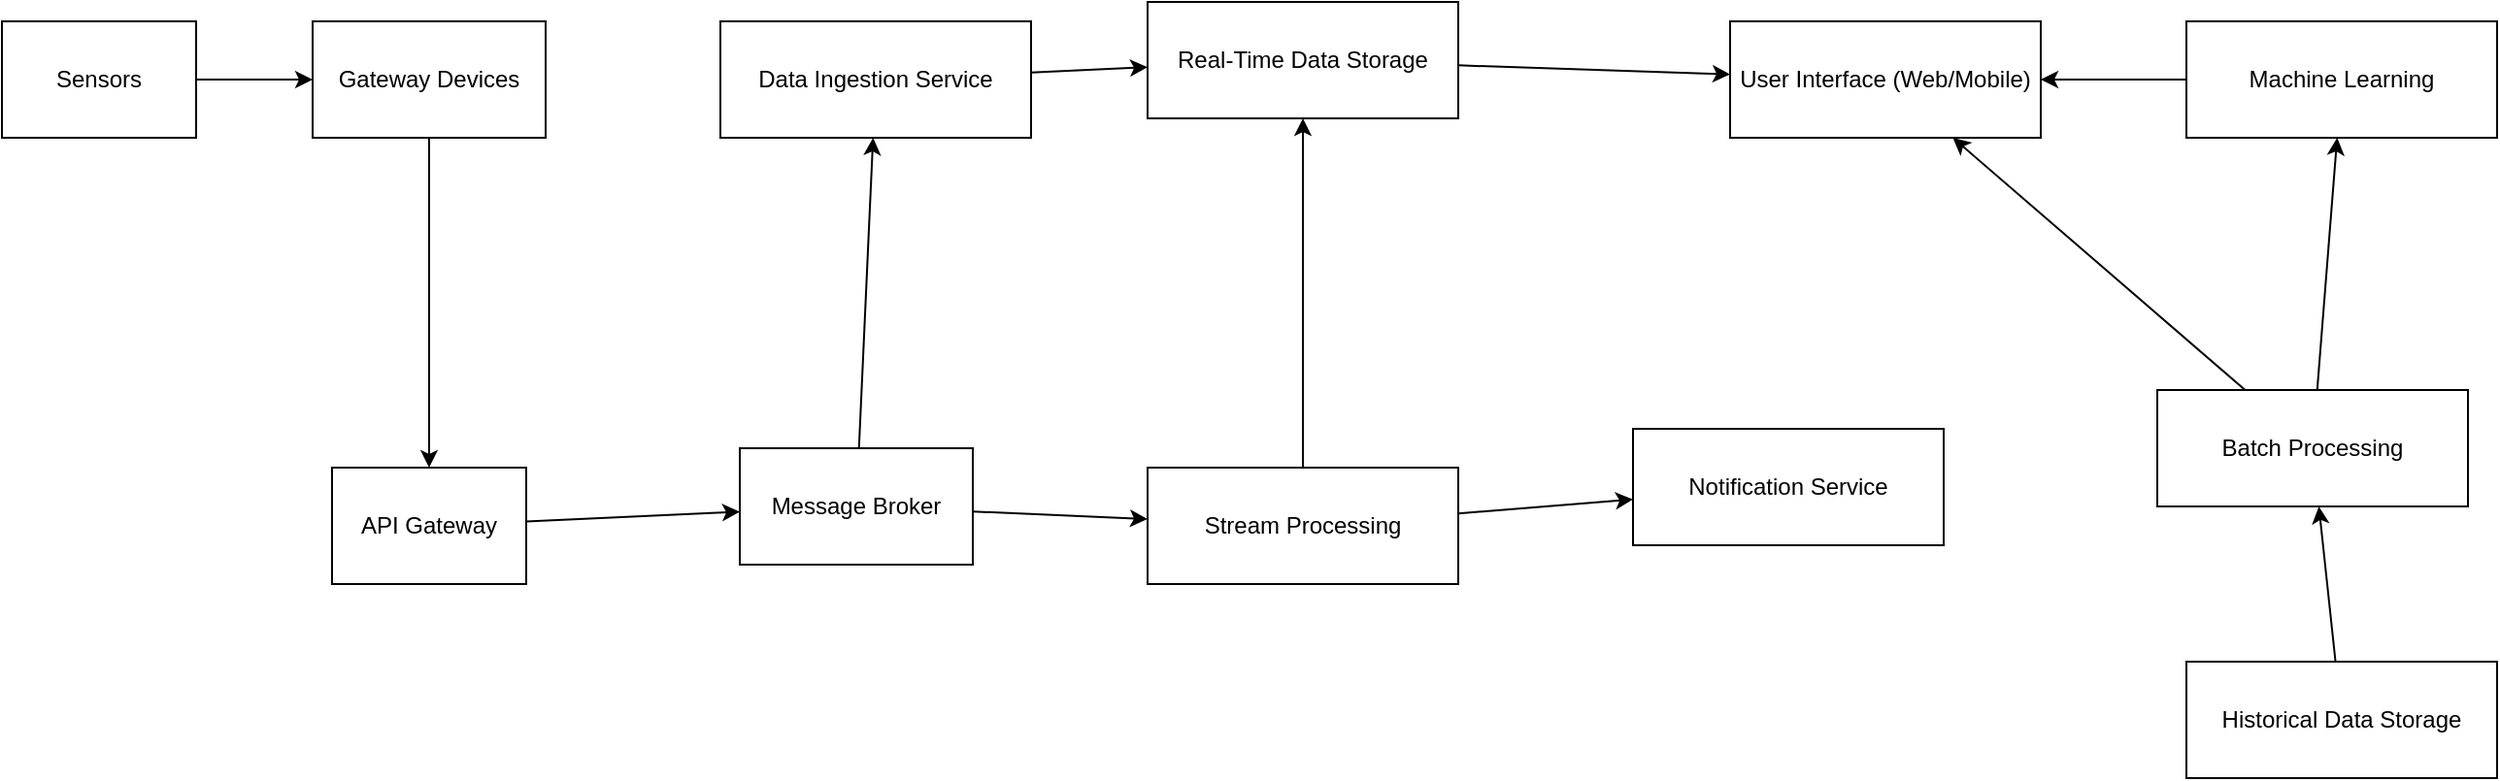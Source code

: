 <mxfile version="24.7.0" type="github">
  <diagram name="Healthcare Monitoring System" id="RCJK92JgkIpZ5ffQ0cAp">
    <mxGraphModel dx="1386" dy="751" grid="1" gridSize="10" guides="1" tooltips="1" connect="1" arrows="1" fold="1" page="1" pageScale="1" pageWidth="850" pageHeight="1100" math="0" shadow="0">
      <root>
        <mxCell id="0" />
        <mxCell id="1" parent="0" />
        <mxCell id="-xu2i4agDCyX6zZIiKQX-1" value="Sensors" style="rounded=0;whiteSpace=wrap;html=1;" vertex="1" parent="1">
          <mxGeometry x="70" y="20" width="100" height="60" as="geometry" />
        </mxCell>
        <mxCell id="-xu2i4agDCyX6zZIiKQX-2" value="Gateway Devices" style="rounded=0;whiteSpace=wrap;html=1;" vertex="1" parent="1">
          <mxGeometry x="230" y="20" width="120" height="60" as="geometry" />
        </mxCell>
        <mxCell id="-xu2i4agDCyX6zZIiKQX-3" value="API Gateway" style="rounded=0;whiteSpace=wrap;html=1;" vertex="1" parent="1">
          <mxGeometry x="240" y="250" width="100" height="60" as="geometry" />
        </mxCell>
        <mxCell id="-xu2i4agDCyX6zZIiKQX-4" value="Message Broker" style="rounded=0;whiteSpace=wrap;html=1;" vertex="1" parent="1">
          <mxGeometry x="450" y="240" width="120" height="60" as="geometry" />
        </mxCell>
        <mxCell id="-xu2i4agDCyX6zZIiKQX-5" value="Data Ingestion Service" style="rounded=0;whiteSpace=wrap;html=1;" vertex="1" parent="1">
          <mxGeometry x="440" y="20" width="160" height="60" as="geometry" />
        </mxCell>
        <mxCell id="-xu2i4agDCyX6zZIiKQX-6" value="Stream Processing" style="rounded=0;whiteSpace=wrap;html=1;" vertex="1" parent="1">
          <mxGeometry x="660" y="250" width="160" height="60" as="geometry" />
        </mxCell>
        <mxCell id="-xu2i4agDCyX6zZIiKQX-7" value="Notification Service" style="rounded=0;whiteSpace=wrap;html=1;" vertex="1" parent="1">
          <mxGeometry x="910" y="230" width="160" height="60" as="geometry" />
        </mxCell>
        <mxCell id="-xu2i4agDCyX6zZIiKQX-8" value="Real-Time Data Storage" style="rounded=0;whiteSpace=wrap;html=1;" vertex="1" parent="1">
          <mxGeometry x="660" y="10" width="160" height="60" as="geometry" />
        </mxCell>
        <mxCell id="-xu2i4agDCyX6zZIiKQX-9" value="Historical Data Storage" style="rounded=0;whiteSpace=wrap;html=1;" vertex="1" parent="1">
          <mxGeometry x="1195" y="350" width="160" height="60" as="geometry" />
        </mxCell>
        <mxCell id="-xu2i4agDCyX6zZIiKQX-10" value="Batch Processing" style="rounded=0;whiteSpace=wrap;html=1;" vertex="1" parent="1">
          <mxGeometry x="1180" y="210" width="160" height="60" as="geometry" />
        </mxCell>
        <mxCell id="-xu2i4agDCyX6zZIiKQX-11" value="Machine Learning" style="rounded=0;whiteSpace=wrap;html=1;" vertex="1" parent="1">
          <mxGeometry x="1195" y="20" width="160" height="60" as="geometry" />
        </mxCell>
        <mxCell id="-xu2i4agDCyX6zZIiKQX-12" value="User Interface (Web/Mobile)" style="rounded=0;whiteSpace=wrap;html=1;" vertex="1" parent="1">
          <mxGeometry x="960" y="20" width="160" height="60" as="geometry" />
        </mxCell>
        <mxCell id="-xu2i4agDCyX6zZIiKQX-13" edge="1" parent="1" source="-xu2i4agDCyX6zZIiKQX-1" target="-xu2i4agDCyX6zZIiKQX-2">
          <mxGeometry relative="1" as="geometry" />
        </mxCell>
        <mxCell id="-xu2i4agDCyX6zZIiKQX-14" edge="1" parent="1" source="-xu2i4agDCyX6zZIiKQX-2" target="-xu2i4agDCyX6zZIiKQX-3">
          <mxGeometry relative="1" as="geometry" />
        </mxCell>
        <mxCell id="-xu2i4agDCyX6zZIiKQX-15" edge="1" parent="1" source="-xu2i4agDCyX6zZIiKQX-3" target="-xu2i4agDCyX6zZIiKQX-4">
          <mxGeometry relative="1" as="geometry" />
        </mxCell>
        <mxCell id="-xu2i4agDCyX6zZIiKQX-16" edge="1" parent="1" source="-xu2i4agDCyX6zZIiKQX-4" target="-xu2i4agDCyX6zZIiKQX-5">
          <mxGeometry relative="1" as="geometry" />
        </mxCell>
        <mxCell id="-xu2i4agDCyX6zZIiKQX-17" edge="1" parent="1" source="-xu2i4agDCyX6zZIiKQX-4" target="-xu2i4agDCyX6zZIiKQX-6">
          <mxGeometry relative="1" as="geometry" />
        </mxCell>
        <mxCell id="-xu2i4agDCyX6zZIiKQX-18" edge="1" parent="1" source="-xu2i4agDCyX6zZIiKQX-5" target="-xu2i4agDCyX6zZIiKQX-8">
          <mxGeometry relative="1" as="geometry" />
        </mxCell>
        <mxCell id="-xu2i4agDCyX6zZIiKQX-19" edge="1" parent="1" source="-xu2i4agDCyX6zZIiKQX-6" target="-xu2i4agDCyX6zZIiKQX-7">
          <mxGeometry relative="1" as="geometry" />
        </mxCell>
        <mxCell id="-xu2i4agDCyX6zZIiKQX-20" edge="1" parent="1" source="-xu2i4agDCyX6zZIiKQX-6" target="-xu2i4agDCyX6zZIiKQX-8">
          <mxGeometry relative="1" as="geometry" />
        </mxCell>
        <mxCell id="-xu2i4agDCyX6zZIiKQX-21" edge="1" parent="1" source="-xu2i4agDCyX6zZIiKQX-8" target="-xu2i4agDCyX6zZIiKQX-12">
          <mxGeometry relative="1" as="geometry" />
        </mxCell>
        <mxCell id="-xu2i4agDCyX6zZIiKQX-22" edge="1" parent="1" source="-xu2i4agDCyX6zZIiKQX-9" target="-xu2i4agDCyX6zZIiKQX-10">
          <mxGeometry relative="1" as="geometry" />
        </mxCell>
        <mxCell id="-xu2i4agDCyX6zZIiKQX-23" edge="1" parent="1" source="-xu2i4agDCyX6zZIiKQX-10" target="-xu2i4agDCyX6zZIiKQX-11">
          <mxGeometry relative="1" as="geometry" />
        </mxCell>
        <mxCell id="-xu2i4agDCyX6zZIiKQX-24" edge="1" parent="1" source="-xu2i4agDCyX6zZIiKQX-11" target="-xu2i4agDCyX6zZIiKQX-12">
          <mxGeometry relative="1" as="geometry" />
        </mxCell>
        <mxCell id="-xu2i4agDCyX6zZIiKQX-25" edge="1" parent="1" source="-xu2i4agDCyX6zZIiKQX-10" target="-xu2i4agDCyX6zZIiKQX-12">
          <mxGeometry relative="1" as="geometry" />
        </mxCell>
      </root>
    </mxGraphModel>
  </diagram>
</mxfile>
